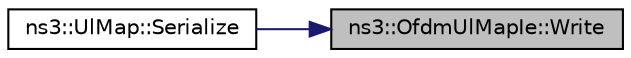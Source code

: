 digraph "ns3::OfdmUlMapIe::Write"
{
 // LATEX_PDF_SIZE
  edge [fontname="Helvetica",fontsize="10",labelfontname="Helvetica",labelfontsize="10"];
  node [fontname="Helvetica",fontsize="10",shape=record];
  rankdir="RL";
  Node1 [label="ns3::OfdmUlMapIe::Write",height=0.2,width=0.4,color="black", fillcolor="grey75", style="filled", fontcolor="black",tooltip="Write item."];
  Node1 -> Node2 [dir="back",color="midnightblue",fontsize="10",style="solid",fontname="Helvetica"];
  Node2 [label="ns3::UlMap::Serialize",height=0.2,width=0.4,color="black", fillcolor="white", style="filled",URL="$classns3_1_1_ul_map.html#af26cb8cf55fe027ab519a5ccbd49400d",tooltip=" "];
}
